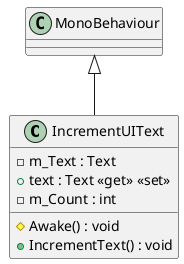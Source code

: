 @startuml
class IncrementUIText {
    - m_Text : Text
    + text : Text <<get>> <<set>>
    - m_Count : int
    # Awake() : void
    + IncrementText() : void
}
MonoBehaviour <|-- IncrementUIText
@enduml
